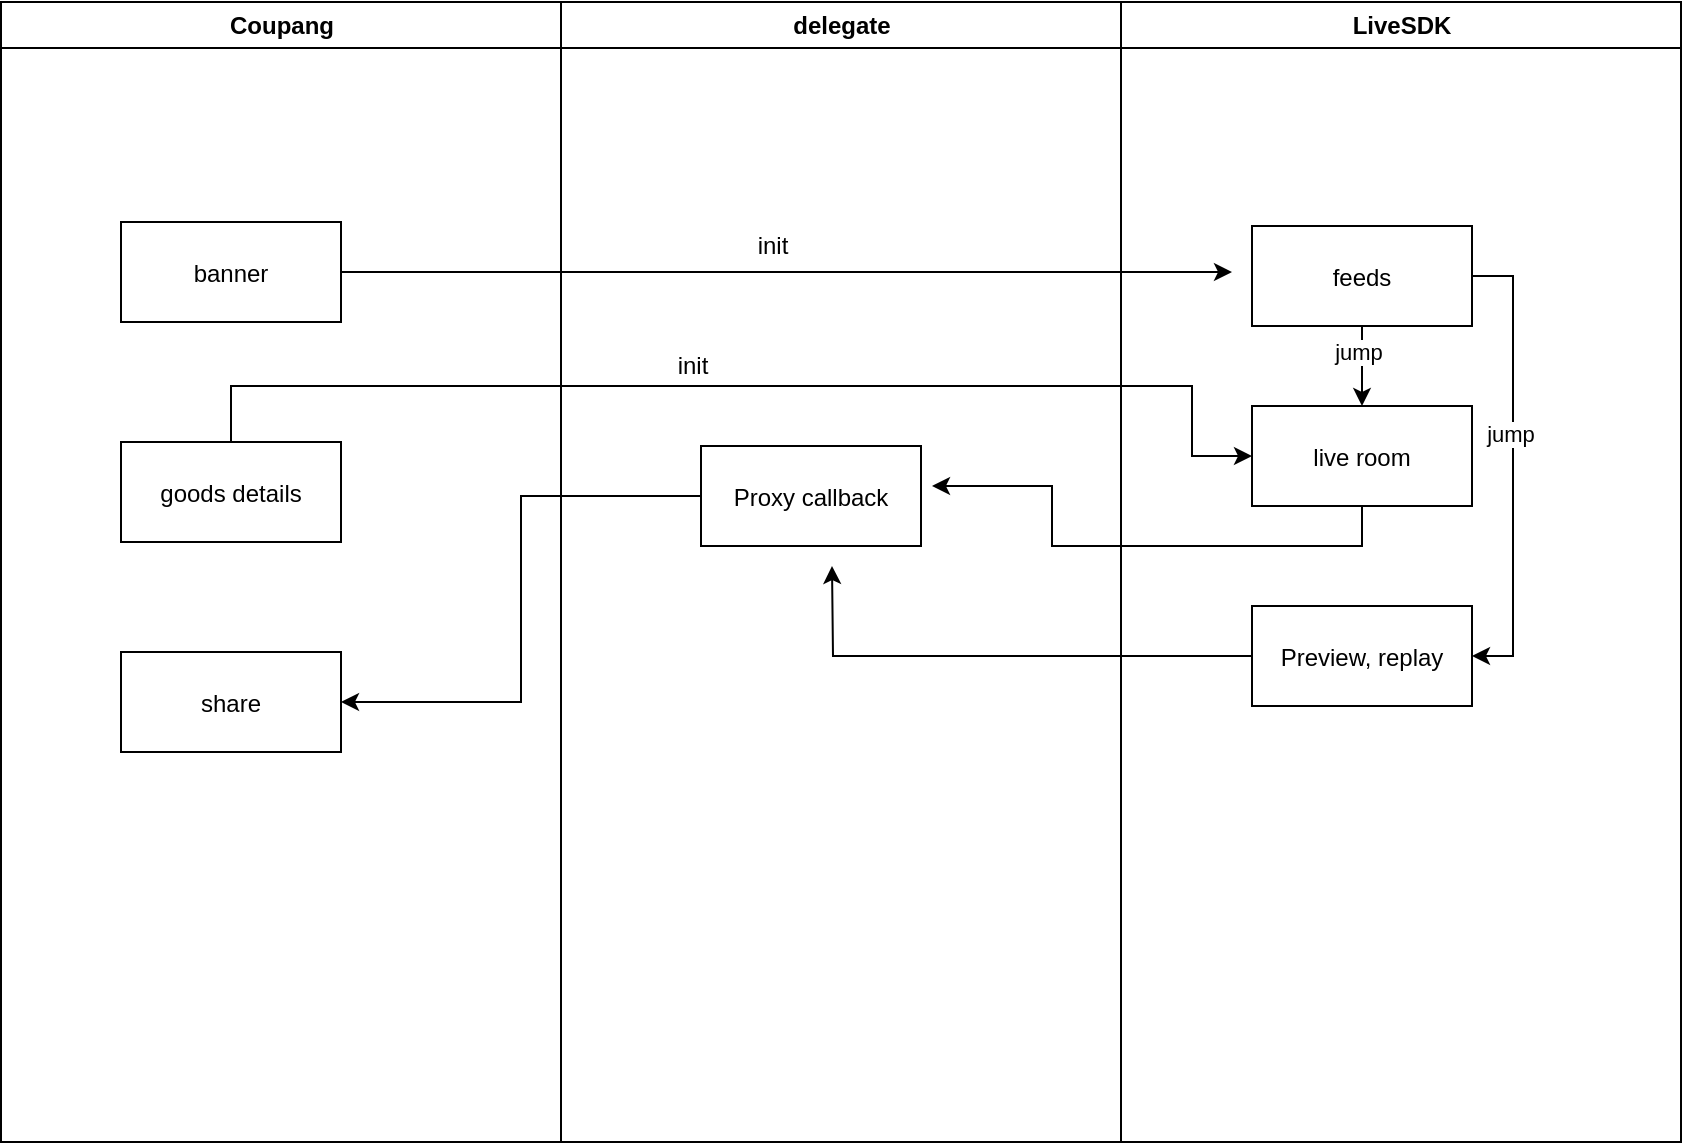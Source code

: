 <mxfile version="13.7.2" type="github">
  <diagram name="Page-1" id="e7e014a7-5840-1c2e-5031-d8a46d1fe8dd">
    <mxGraphModel dx="1082" dy="695" grid="1" gridSize="10" guides="1" tooltips="1" connect="1" arrows="1" fold="1" page="1" pageScale="1" pageWidth="1169" pageHeight="826" background="#ffffff" math="0" shadow="0">
      <root>
        <mxCell id="0" />
        <mxCell id="1" parent="0" />
        <mxCell id="2" value="Coupang" style="swimlane;whiteSpace=wrap" parent="1" vertex="1">
          <mxGeometry x="164.5" y="128" width="280" height="570" as="geometry" />
        </mxCell>
        <mxCell id="7" value="banner" style="" parent="2" vertex="1">
          <mxGeometry x="60" y="110" width="110" height="50" as="geometry" />
        </mxCell>
        <mxCell id="8" value="goods details" style="" parent="2" vertex="1">
          <mxGeometry x="60" y="220" width="110" height="50" as="geometry" />
        </mxCell>
        <mxCell id="10" value="share" style="" parent="2" vertex="1">
          <mxGeometry x="60" y="325" width="110" height="50" as="geometry" />
        </mxCell>
        <mxCell id="3" value="delegate" style="swimlane;whiteSpace=wrap" parent="1" vertex="1">
          <mxGeometry x="444.5" y="128" width="280" height="570" as="geometry" />
        </mxCell>
        <mxCell id="30" value="Proxy callback" style="verticalAlign=middle;align=center;" parent="3" vertex="1">
          <mxGeometry x="70" y="222" width="110" height="50" as="geometry" />
        </mxCell>
        <mxCell id="4" value="LiveSDK" style="swimlane;whiteSpace=wrap" parent="1" vertex="1">
          <mxGeometry x="724.5" y="128" width="280" height="570" as="geometry" />
        </mxCell>
        <mxCell id="GrIiikW2AHyezHg4DaMb-44" style="edgeStyle=orthogonalEdgeStyle;rounded=0;orthogonalLoop=1;jettySize=auto;html=1;entryX=0.5;entryY=0;entryDx=0;entryDy=0;" edge="1" parent="4" source="15" target="16">
          <mxGeometry relative="1" as="geometry" />
        </mxCell>
        <mxCell id="GrIiikW2AHyezHg4DaMb-53" value="jump" style="edgeLabel;html=1;align=center;verticalAlign=middle;resizable=0;points=[];" vertex="1" connectable="0" parent="GrIiikW2AHyezHg4DaMb-44">
          <mxGeometry x="-0.35" y="-2" relative="1" as="geometry">
            <mxPoint as="offset" />
          </mxGeometry>
        </mxCell>
        <mxCell id="GrIiikW2AHyezHg4DaMb-45" style="edgeStyle=orthogonalEdgeStyle;rounded=0;orthogonalLoop=1;jettySize=auto;html=1;entryX=1;entryY=0.5;entryDx=0;entryDy=0;" edge="1" parent="4" source="15" target="18">
          <mxGeometry relative="1" as="geometry">
            <Array as="points">
              <mxPoint x="196" y="137" />
              <mxPoint x="196" y="327" />
            </Array>
          </mxGeometry>
        </mxCell>
        <mxCell id="GrIiikW2AHyezHg4DaMb-54" value="jump" style="edgeLabel;html=1;align=center;verticalAlign=middle;resizable=0;points=[];" vertex="1" connectable="0" parent="GrIiikW2AHyezHg4DaMb-45">
          <mxGeometry x="-0.139" y="-2" relative="1" as="geometry">
            <mxPoint as="offset" />
          </mxGeometry>
        </mxCell>
        <mxCell id="15" value="feeds" style="" parent="4" vertex="1">
          <mxGeometry x="65.5" y="112" width="110" height="50" as="geometry" />
        </mxCell>
        <mxCell id="16" value="live room" style="" parent="4" vertex="1">
          <mxGeometry x="65.5" y="202" width="110" height="50" as="geometry" />
        </mxCell>
        <mxCell id="18" value="Preview, replay" style="" parent="4" vertex="1">
          <mxGeometry x="65.5" y="302" width="110" height="50" as="geometry" />
        </mxCell>
        <mxCell id="GrIiikW2AHyezHg4DaMb-41" style="edgeStyle=orthogonalEdgeStyle;rounded=0;orthogonalLoop=1;jettySize=auto;html=1;" edge="1" parent="1" source="7">
          <mxGeometry relative="1" as="geometry">
            <mxPoint x="780" y="263" as="targetPoint" />
          </mxGeometry>
        </mxCell>
        <mxCell id="GrIiikW2AHyezHg4DaMb-42" value="init" style="text;html=1;align=center;verticalAlign=middle;resizable=0;points=[];autosize=1;" vertex="1" parent="1">
          <mxGeometry x="535" y="240" width="30" height="20" as="geometry" />
        </mxCell>
        <mxCell id="GrIiikW2AHyezHg4DaMb-46" style="edgeStyle=orthogonalEdgeStyle;rounded=0;orthogonalLoop=1;jettySize=auto;html=1;entryX=0;entryY=0.5;entryDx=0;entryDy=0;" edge="1" parent="1" source="8" target="16">
          <mxGeometry relative="1" as="geometry">
            <Array as="points">
              <mxPoint x="280" y="320" />
              <mxPoint x="760" y="320" />
              <mxPoint x="760" y="355" />
            </Array>
          </mxGeometry>
        </mxCell>
        <mxCell id="GrIiikW2AHyezHg4DaMb-48" style="edgeStyle=orthogonalEdgeStyle;rounded=0;orthogonalLoop=1;jettySize=auto;html=1;" edge="1" parent="1" source="16">
          <mxGeometry relative="1" as="geometry">
            <mxPoint x="630" y="370" as="targetPoint" />
            <Array as="points">
              <mxPoint x="845" y="400" />
              <mxPoint x="690" y="400" />
              <mxPoint x="690" y="370" />
            </Array>
          </mxGeometry>
        </mxCell>
        <mxCell id="GrIiikW2AHyezHg4DaMb-49" value="init" style="text;html=1;align=center;verticalAlign=middle;resizable=0;points=[];autosize=1;" vertex="1" parent="1">
          <mxGeometry x="495" y="300" width="30" height="20" as="geometry" />
        </mxCell>
        <mxCell id="GrIiikW2AHyezHg4DaMb-50" style="edgeStyle=orthogonalEdgeStyle;rounded=0;orthogonalLoop=1;jettySize=auto;html=1;" edge="1" parent="1" source="18">
          <mxGeometry relative="1" as="geometry">
            <mxPoint x="580" y="410" as="targetPoint" />
          </mxGeometry>
        </mxCell>
        <mxCell id="GrIiikW2AHyezHg4DaMb-52" style="edgeStyle=orthogonalEdgeStyle;rounded=0;orthogonalLoop=1;jettySize=auto;html=1;entryX=1;entryY=0.5;entryDx=0;entryDy=0;" edge="1" parent="1" source="30" target="10">
          <mxGeometry relative="1" as="geometry" />
        </mxCell>
      </root>
    </mxGraphModel>
  </diagram>
</mxfile>

